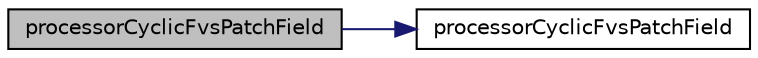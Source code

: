 digraph "processorCyclicFvsPatchField"
{
  bgcolor="transparent";
  edge [fontname="Helvetica",fontsize="10",labelfontname="Helvetica",labelfontsize="10"];
  node [fontname="Helvetica",fontsize="10",shape=record];
  rankdir="LR";
  Node111 [label="processorCyclicFvsPatchField",height=0.2,width=0.4,color="black", fillcolor="grey75", style="filled", fontcolor="black"];
  Node111 -> Node112 [color="midnightblue",fontsize="10",style="solid",fontname="Helvetica"];
  Node112 [label="processorCyclicFvsPatchField",height=0.2,width=0.4,color="black",URL="$a23225.html#a1e05f0911838c23f5e0688fbc51e49db",tooltip="Construct from patch and internal field. "];
}
